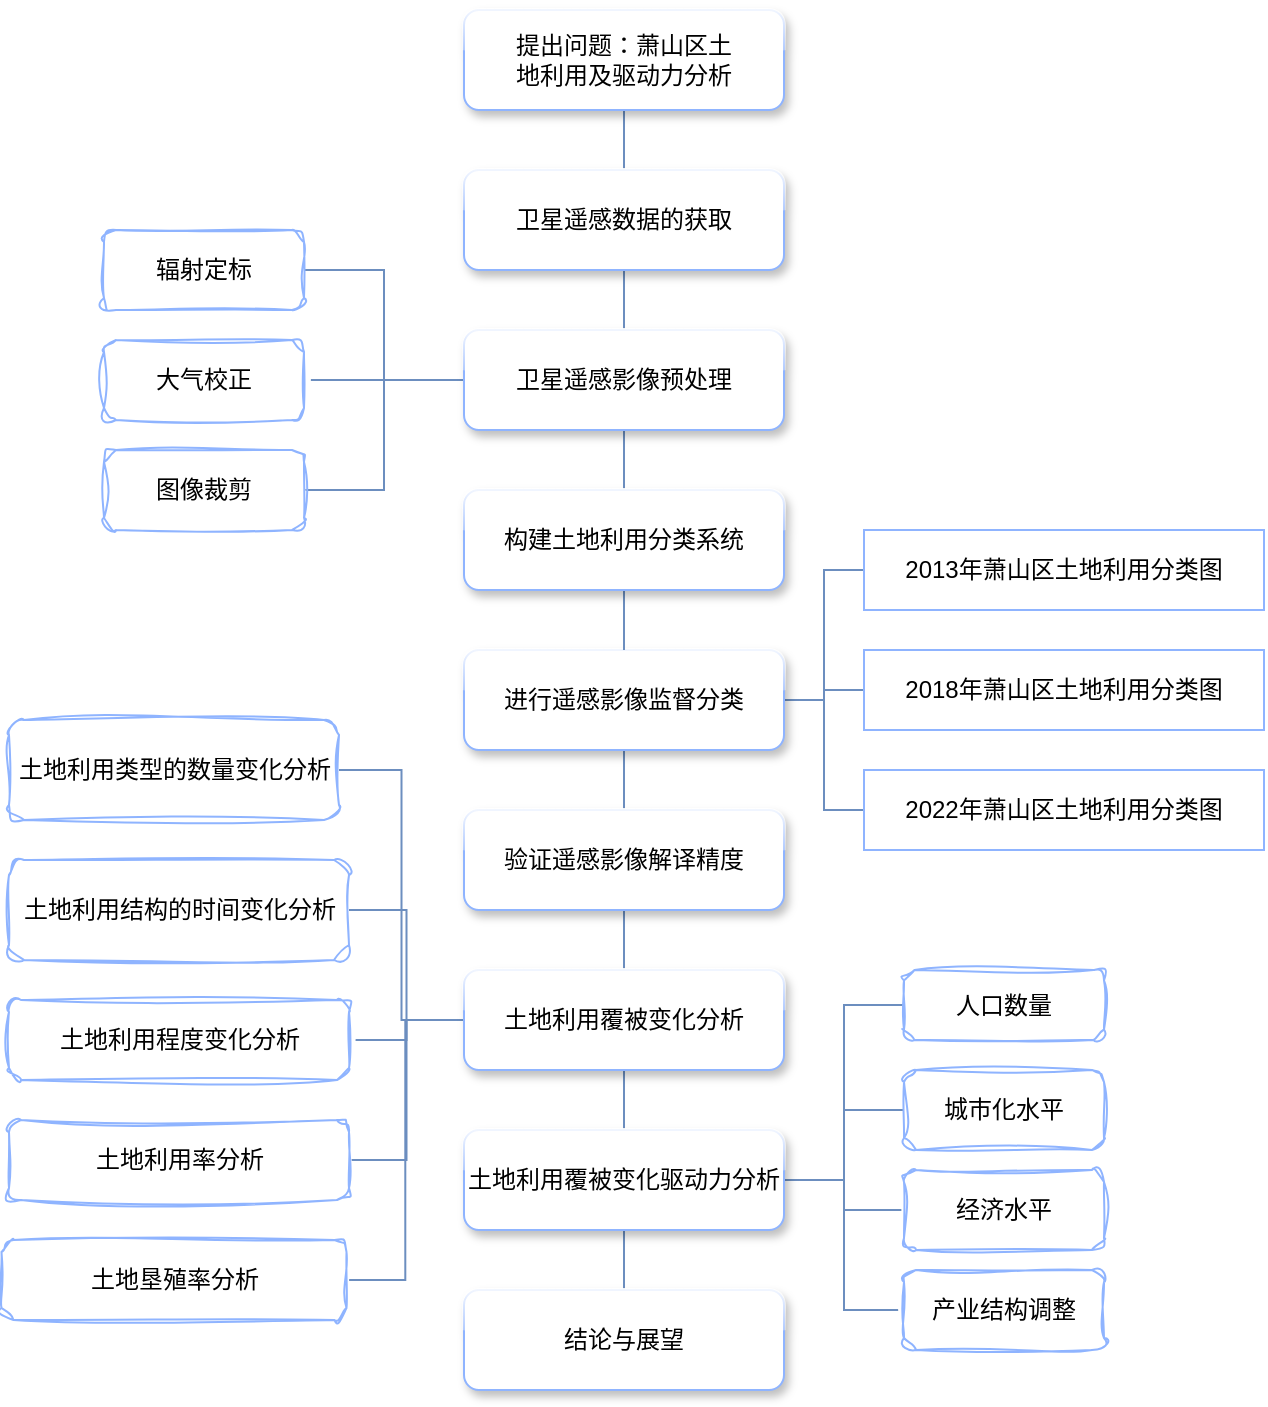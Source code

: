 <mxfile version="22.1.3" type="github">
  <diagram id="C5RBs43oDa-KdzZeNtuy" name="Page-1">
    <mxGraphModel dx="1702" dy="458" grid="1" gridSize="10" guides="1" tooltips="1" connect="1" arrows="1" fold="1" page="1" pageScale="1" pageWidth="827" pageHeight="1169" math="0" shadow="0">
      <root>
        <mxCell id="WIyWlLk6GJQsqaUBKTNV-0" />
        <mxCell id="WIyWlLk6GJQsqaUBKTNV-1" parent="WIyWlLk6GJQsqaUBKTNV-0" />
        <mxCell id="D9lZeBVPD3_RQaK8QXdw-2" style="edgeStyle=orthogonalEdgeStyle;rounded=0;orthogonalLoop=1;jettySize=auto;html=1;entryX=0.5;entryY=0;entryDx=0;entryDy=0;strokeColor=#6c8ebf;endArrow=none;endFill=0;fillColor=#dae8fc;" edge="1" parent="WIyWlLk6GJQsqaUBKTNV-1" target="D9lZeBVPD3_RQaK8QXdw-1">
          <mxGeometry relative="1" as="geometry">
            <mxPoint x="240" y="130" as="sourcePoint" />
          </mxGeometry>
        </mxCell>
        <mxCell id="D9lZeBVPD3_RQaK8QXdw-11" style="edgeStyle=orthogonalEdgeStyle;rounded=0;orthogonalLoop=1;jettySize=auto;html=1;entryX=0.5;entryY=0;entryDx=0;entryDy=0;endArrow=none;endFill=0;strokeColor=#6c8ebf;fillColor=#dae8fc;" edge="1" parent="WIyWlLk6GJQsqaUBKTNV-1" source="D9lZeBVPD3_RQaK8QXdw-1" target="D9lZeBVPD3_RQaK8QXdw-5">
          <mxGeometry relative="1" as="geometry" />
        </mxCell>
        <mxCell id="D9lZeBVPD3_RQaK8QXdw-1" value="&lt;div&gt;卫星遥感数据的获取&lt;/div&gt;" style="rounded=1;whiteSpace=wrap;html=1;fontSize=12;glass=1;strokeWidth=1;shadow=1;strokeColor=#8FB4FF;" vertex="1" parent="WIyWlLk6GJQsqaUBKTNV-1">
          <mxGeometry x="160" y="160" width="160" height="50" as="geometry" />
        </mxCell>
        <mxCell id="D9lZeBVPD3_RQaK8QXdw-4" value="&lt;div style=&quot;border-color: var(--border-color);&quot;&gt;提出问题：萧山区土&lt;/div&gt;&lt;div style=&quot;border-color: var(--border-color);&quot;&gt;地利用及驱动力分析&lt;/div&gt;" style="rounded=1;whiteSpace=wrap;html=1;fontSize=12;glass=1;strokeWidth=1;shadow=1;strokeColor=#8FB4FF;" vertex="1" parent="WIyWlLk6GJQsqaUBKTNV-1">
          <mxGeometry x="160" y="80" width="160" height="50" as="geometry" />
        </mxCell>
        <mxCell id="D9lZeBVPD3_RQaK8QXdw-12" style="edgeStyle=orthogonalEdgeStyle;rounded=0;orthogonalLoop=1;jettySize=auto;html=1;entryX=0.5;entryY=0;entryDx=0;entryDy=0;endArrow=none;endFill=0;strokeColor=#6c8ebf;fillColor=#dae8fc;" edge="1" parent="WIyWlLk6GJQsqaUBKTNV-1" source="D9lZeBVPD3_RQaK8QXdw-5" target="D9lZeBVPD3_RQaK8QXdw-8">
          <mxGeometry relative="1" as="geometry" />
        </mxCell>
        <mxCell id="D9lZeBVPD3_RQaK8QXdw-14" style="edgeStyle=orthogonalEdgeStyle;shape=connector;rounded=0;orthogonalLoop=1;jettySize=auto;html=1;labelBackgroundColor=default;strokeColor=#6c8ebf;align=center;verticalAlign=middle;fontFamily=Helvetica;fontSize=11;fontColor=default;endArrow=none;endFill=0;fillColor=#dae8fc;" edge="1" parent="WIyWlLk6GJQsqaUBKTNV-1" source="D9lZeBVPD3_RQaK8QXdw-5" target="D9lZeBVPD3_RQaK8QXdw-9">
          <mxGeometry relative="1" as="geometry">
            <Array as="points">
              <mxPoint x="100" y="265" />
              <mxPoint x="100" y="265" />
            </Array>
          </mxGeometry>
        </mxCell>
        <mxCell id="D9lZeBVPD3_RQaK8QXdw-15" style="edgeStyle=orthogonalEdgeStyle;shape=connector;rounded=0;orthogonalLoop=1;jettySize=auto;html=1;entryX=1;entryY=0.5;entryDx=0;entryDy=0;labelBackgroundColor=default;strokeColor=#6c8ebf;align=center;verticalAlign=middle;fontFamily=Helvetica;fontSize=11;fontColor=default;endArrow=none;endFill=0;fillColor=#dae8fc;" edge="1" parent="WIyWlLk6GJQsqaUBKTNV-1" source="D9lZeBVPD3_RQaK8QXdw-5" target="D9lZeBVPD3_RQaK8QXdw-10">
          <mxGeometry relative="1" as="geometry" />
        </mxCell>
        <mxCell id="D9lZeBVPD3_RQaK8QXdw-16" style="edgeStyle=orthogonalEdgeStyle;shape=connector;rounded=0;orthogonalLoop=1;jettySize=auto;html=1;entryX=1;entryY=0.5;entryDx=0;entryDy=0;labelBackgroundColor=default;strokeColor=#6c8ebf;align=center;verticalAlign=middle;fontFamily=Helvetica;fontSize=11;fontColor=default;endArrow=none;endFill=0;fillColor=#dae8fc;" edge="1" parent="WIyWlLk6GJQsqaUBKTNV-1" source="D9lZeBVPD3_RQaK8QXdw-5" target="D9lZeBVPD3_RQaK8QXdw-6">
          <mxGeometry relative="1" as="geometry" />
        </mxCell>
        <mxCell id="D9lZeBVPD3_RQaK8QXdw-5" value="&lt;div&gt;卫星遥感影像预处理&lt;/div&gt;" style="rounded=1;whiteSpace=wrap;html=1;fontSize=12;glass=1;strokeWidth=1;shadow=1;strokeColor=#8FB4FF;" vertex="1" parent="WIyWlLk6GJQsqaUBKTNV-1">
          <mxGeometry x="160" y="240" width="160" height="50" as="geometry" />
        </mxCell>
        <mxCell id="D9lZeBVPD3_RQaK8QXdw-6" value="辐射定标" style="rounded=1;whiteSpace=wrap;html=1;fontSize=12;glass=0;strokeWidth=1;shadow=0;strokeColor=#8FB4FF;sketch=1;curveFitting=1;jiggle=2;" vertex="1" parent="WIyWlLk6GJQsqaUBKTNV-1">
          <mxGeometry x="-20" y="190" width="100" height="40" as="geometry" />
        </mxCell>
        <mxCell id="D9lZeBVPD3_RQaK8QXdw-46" style="edgeStyle=orthogonalEdgeStyle;shape=connector;rounded=0;orthogonalLoop=1;jettySize=auto;html=1;entryX=0;entryY=0.5;entryDx=0;entryDy=0;labelBackgroundColor=default;strokeColor=#6c8ebf;align=center;verticalAlign=middle;fontFamily=Helvetica;fontSize=11;fontColor=default;endArrow=none;endFill=0;fillColor=#dae8fc;" edge="1" parent="WIyWlLk6GJQsqaUBKTNV-1" source="D9lZeBVPD3_RQaK8QXdw-7" target="D9lZeBVPD3_RQaK8QXdw-42">
          <mxGeometry relative="1" as="geometry" />
        </mxCell>
        <mxCell id="D9lZeBVPD3_RQaK8QXdw-47" style="edgeStyle=orthogonalEdgeStyle;shape=connector;rounded=0;orthogonalLoop=1;jettySize=auto;html=1;labelBackgroundColor=default;strokeColor=#6c8ebf;align=center;verticalAlign=middle;fontFamily=Helvetica;fontSize=11;fontColor=default;endArrow=none;endFill=0;fillColor=#dae8fc;" edge="1" parent="WIyWlLk6GJQsqaUBKTNV-1" source="D9lZeBVPD3_RQaK8QXdw-7" target="D9lZeBVPD3_RQaK8QXdw-43">
          <mxGeometry relative="1" as="geometry" />
        </mxCell>
        <mxCell id="D9lZeBVPD3_RQaK8QXdw-48" style="edgeStyle=orthogonalEdgeStyle;shape=connector;rounded=0;orthogonalLoop=1;jettySize=auto;html=1;entryX=0;entryY=0.5;entryDx=0;entryDy=0;labelBackgroundColor=default;strokeColor=#6c8ebf;align=center;verticalAlign=middle;fontFamily=Helvetica;fontSize=11;fontColor=default;endArrow=none;endFill=0;fillColor=#dae8fc;" edge="1" parent="WIyWlLk6GJQsqaUBKTNV-1" source="D9lZeBVPD3_RQaK8QXdw-7" target="D9lZeBVPD3_RQaK8QXdw-44">
          <mxGeometry relative="1" as="geometry" />
        </mxCell>
        <mxCell id="D9lZeBVPD3_RQaK8QXdw-50" style="edgeStyle=orthogonalEdgeStyle;shape=connector;rounded=0;orthogonalLoop=1;jettySize=auto;html=1;labelBackgroundColor=default;strokeColor=#6c8ebf;align=center;verticalAlign=middle;fontFamily=Helvetica;fontSize=11;fontColor=default;endArrow=none;endFill=0;fillColor=#dae8fc;" edge="1" parent="WIyWlLk6GJQsqaUBKTNV-1" source="D9lZeBVPD3_RQaK8QXdw-7" target="D9lZeBVPD3_RQaK8QXdw-17">
          <mxGeometry relative="1" as="geometry" />
        </mxCell>
        <mxCell id="D9lZeBVPD3_RQaK8QXdw-7" value="&lt;div&gt;进行遥感影像监督分&lt;span style=&quot;background-color: initial;&quot;&gt;类&lt;/span&gt;&lt;/div&gt;" style="rounded=1;whiteSpace=wrap;html=1;fontSize=12;glass=1;strokeWidth=1;shadow=1;strokeColor=#8FB4FF;" vertex="1" parent="WIyWlLk6GJQsqaUBKTNV-1">
          <mxGeometry x="160" y="400" width="160" height="50" as="geometry" />
        </mxCell>
        <mxCell id="D9lZeBVPD3_RQaK8QXdw-49" style="edgeStyle=orthogonalEdgeStyle;shape=connector;rounded=0;orthogonalLoop=1;jettySize=auto;html=1;labelBackgroundColor=default;strokeColor=#6c8ebf;align=center;verticalAlign=middle;fontFamily=Helvetica;fontSize=11;fontColor=default;endArrow=none;endFill=0;fillColor=#dae8fc;" edge="1" parent="WIyWlLk6GJQsqaUBKTNV-1" source="D9lZeBVPD3_RQaK8QXdw-8" target="D9lZeBVPD3_RQaK8QXdw-7">
          <mxGeometry relative="1" as="geometry" />
        </mxCell>
        <mxCell id="D9lZeBVPD3_RQaK8QXdw-8" value="&lt;div&gt;构建土地利用分类系&lt;span style=&quot;background-color: initial;&quot;&gt;统&lt;/span&gt;&lt;/div&gt;" style="rounded=1;whiteSpace=wrap;html=1;fontSize=12;glass=1;strokeWidth=1;shadow=1;strokeColor=#8FB4FF;" vertex="1" parent="WIyWlLk6GJQsqaUBKTNV-1">
          <mxGeometry x="160" y="320" width="160" height="50" as="geometry" />
        </mxCell>
        <mxCell id="D9lZeBVPD3_RQaK8QXdw-9" value="&lt;div&gt;大气校正&lt;/div&gt;" style="rounded=1;whiteSpace=wrap;html=1;fontSize=12;glass=0;strokeWidth=1;shadow=0;strokeColor=#8FB4FF;sketch=1;curveFitting=1;jiggle=2;" vertex="1" parent="WIyWlLk6GJQsqaUBKTNV-1">
          <mxGeometry x="-20" y="245" width="100" height="40" as="geometry" />
        </mxCell>
        <mxCell id="D9lZeBVPD3_RQaK8QXdw-10" value="&lt;div&gt;图像裁剪&lt;/div&gt;" style="rounded=1;whiteSpace=wrap;html=1;fontSize=12;glass=0;strokeWidth=1;shadow=0;strokeColor=#8FB4FF;sketch=1;curveFitting=1;jiggle=2;" vertex="1" parent="WIyWlLk6GJQsqaUBKTNV-1">
          <mxGeometry x="-20" y="300" width="100" height="40" as="geometry" />
        </mxCell>
        <mxCell id="D9lZeBVPD3_RQaK8QXdw-51" style="edgeStyle=orthogonalEdgeStyle;shape=connector;rounded=0;orthogonalLoop=1;jettySize=auto;html=1;labelBackgroundColor=default;strokeColor=#6c8ebf;align=center;verticalAlign=middle;fontFamily=Helvetica;fontSize=11;fontColor=default;endArrow=none;endFill=0;fillColor=#dae8fc;" edge="1" parent="WIyWlLk6GJQsqaUBKTNV-1" source="D9lZeBVPD3_RQaK8QXdw-17" target="D9lZeBVPD3_RQaK8QXdw-18">
          <mxGeometry relative="1" as="geometry" />
        </mxCell>
        <mxCell id="D9lZeBVPD3_RQaK8QXdw-17" value="&lt;div&gt;验证遥感影像解译精&lt;span style=&quot;background-color: initial;&quot;&gt;度&lt;/span&gt;&lt;/div&gt;" style="rounded=1;whiteSpace=wrap;html=1;fontSize=12;glass=1;strokeWidth=1;shadow=1;strokeColor=#8FB4FF;" vertex="1" parent="WIyWlLk6GJQsqaUBKTNV-1">
          <mxGeometry x="160" y="480" width="160" height="50" as="geometry" />
        </mxCell>
        <mxCell id="D9lZeBVPD3_RQaK8QXdw-27" style="edgeStyle=orthogonalEdgeStyle;shape=connector;rounded=0;orthogonalLoop=1;jettySize=auto;html=1;entryX=1;entryY=0.5;entryDx=0;entryDy=0;labelBackgroundColor=default;strokeColor=#6c8ebf;align=center;verticalAlign=middle;fontFamily=Helvetica;fontSize=11;fontColor=default;endArrow=none;endFill=0;fillColor=#dae8fc;" edge="1" parent="WIyWlLk6GJQsqaUBKTNV-1" source="D9lZeBVPD3_RQaK8QXdw-18" target="D9lZeBVPD3_RQaK8QXdw-26">
          <mxGeometry relative="1" as="geometry" />
        </mxCell>
        <mxCell id="D9lZeBVPD3_RQaK8QXdw-28" style="edgeStyle=orthogonalEdgeStyle;shape=connector;rounded=0;orthogonalLoop=1;jettySize=auto;html=1;entryX=1;entryY=0.5;entryDx=0;entryDy=0;labelBackgroundColor=default;strokeColor=#6c8ebf;align=center;verticalAlign=middle;fontFamily=Helvetica;fontSize=11;fontColor=default;endArrow=none;endFill=0;fillColor=#dae8fc;" edge="1" parent="WIyWlLk6GJQsqaUBKTNV-1" source="D9lZeBVPD3_RQaK8QXdw-18" target="D9lZeBVPD3_RQaK8QXdw-25">
          <mxGeometry relative="1" as="geometry" />
        </mxCell>
        <mxCell id="D9lZeBVPD3_RQaK8QXdw-30" style="edgeStyle=orthogonalEdgeStyle;shape=connector;rounded=0;orthogonalLoop=1;jettySize=auto;html=1;entryX=1;entryY=0.5;entryDx=0;entryDy=0;labelBackgroundColor=default;strokeColor=#6c8ebf;align=center;verticalAlign=middle;fontFamily=Helvetica;fontSize=11;fontColor=default;endArrow=none;endFill=0;fillColor=#dae8fc;" edge="1" parent="WIyWlLk6GJQsqaUBKTNV-1" source="D9lZeBVPD3_RQaK8QXdw-18" target="D9lZeBVPD3_RQaK8QXdw-24">
          <mxGeometry relative="1" as="geometry" />
        </mxCell>
        <mxCell id="D9lZeBVPD3_RQaK8QXdw-31" style="edgeStyle=orthogonalEdgeStyle;shape=connector;rounded=0;orthogonalLoop=1;jettySize=auto;html=1;entryX=1;entryY=0.5;entryDx=0;entryDy=0;labelBackgroundColor=default;strokeColor=#6c8ebf;align=center;verticalAlign=middle;fontFamily=Helvetica;fontSize=11;fontColor=default;endArrow=none;endFill=0;fillColor=#dae8fc;" edge="1" parent="WIyWlLk6GJQsqaUBKTNV-1" source="D9lZeBVPD3_RQaK8QXdw-18" target="D9lZeBVPD3_RQaK8QXdw-23">
          <mxGeometry relative="1" as="geometry" />
        </mxCell>
        <mxCell id="D9lZeBVPD3_RQaK8QXdw-32" style="edgeStyle=orthogonalEdgeStyle;shape=connector;rounded=0;orthogonalLoop=1;jettySize=auto;html=1;entryX=1;entryY=0.5;entryDx=0;entryDy=0;labelBackgroundColor=default;strokeColor=#6c8ebf;align=center;verticalAlign=middle;fontFamily=Helvetica;fontSize=11;fontColor=default;endArrow=none;endFill=0;fillColor=#dae8fc;" edge="1" parent="WIyWlLk6GJQsqaUBKTNV-1" source="D9lZeBVPD3_RQaK8QXdw-18" target="D9lZeBVPD3_RQaK8QXdw-22">
          <mxGeometry relative="1" as="geometry" />
        </mxCell>
        <mxCell id="D9lZeBVPD3_RQaK8QXdw-52" style="edgeStyle=orthogonalEdgeStyle;shape=connector;rounded=0;orthogonalLoop=1;jettySize=auto;html=1;labelBackgroundColor=default;strokeColor=#6c8ebf;align=center;verticalAlign=middle;fontFamily=Helvetica;fontSize=11;fontColor=default;endArrow=none;endFill=0;fillColor=#dae8fc;" edge="1" parent="WIyWlLk6GJQsqaUBKTNV-1" source="D9lZeBVPD3_RQaK8QXdw-18" target="D9lZeBVPD3_RQaK8QXdw-19">
          <mxGeometry relative="1" as="geometry" />
        </mxCell>
        <mxCell id="D9lZeBVPD3_RQaK8QXdw-18" value="&lt;div&gt;土地利用覆被变化分&lt;span style=&quot;background-color: initial;&quot;&gt;析&lt;/span&gt;&lt;/div&gt;" style="rounded=1;whiteSpace=wrap;html=1;fontSize=12;glass=1;strokeWidth=1;shadow=1;strokeColor=#8FB4FF;" vertex="1" parent="WIyWlLk6GJQsqaUBKTNV-1">
          <mxGeometry x="160" y="560" width="160" height="50" as="geometry" />
        </mxCell>
        <mxCell id="D9lZeBVPD3_RQaK8QXdw-38" style="edgeStyle=orthogonalEdgeStyle;shape=connector;rounded=0;orthogonalLoop=1;jettySize=auto;html=1;entryX=0;entryY=0.5;entryDx=0;entryDy=0;labelBackgroundColor=default;strokeColor=#6c8ebf;align=center;verticalAlign=middle;fontFamily=Helvetica;fontSize=11;fontColor=default;endArrow=none;endFill=0;fillColor=#dae8fc;" edge="1" parent="WIyWlLk6GJQsqaUBKTNV-1" source="D9lZeBVPD3_RQaK8QXdw-19" target="D9lZeBVPD3_RQaK8QXdw-35">
          <mxGeometry relative="1" as="geometry" />
        </mxCell>
        <mxCell id="D9lZeBVPD3_RQaK8QXdw-39" style="edgeStyle=orthogonalEdgeStyle;shape=connector;rounded=0;orthogonalLoop=1;jettySize=auto;html=1;entryX=0;entryY=0.5;entryDx=0;entryDy=0;labelBackgroundColor=default;strokeColor=#6c8ebf;align=center;verticalAlign=middle;fontFamily=Helvetica;fontSize=11;fontColor=default;endArrow=none;endFill=0;fillColor=#dae8fc;" edge="1" parent="WIyWlLk6GJQsqaUBKTNV-1" source="D9lZeBVPD3_RQaK8QXdw-19" target="D9lZeBVPD3_RQaK8QXdw-34">
          <mxGeometry relative="1" as="geometry" />
        </mxCell>
        <mxCell id="D9lZeBVPD3_RQaK8QXdw-40" style="edgeStyle=orthogonalEdgeStyle;shape=connector;rounded=0;orthogonalLoop=1;jettySize=auto;html=1;entryX=0;entryY=0.5;entryDx=0;entryDy=0;labelBackgroundColor=default;strokeColor=#6c8ebf;align=center;verticalAlign=middle;fontFamily=Helvetica;fontSize=11;fontColor=default;endArrow=none;endFill=0;fillColor=#dae8fc;" edge="1" parent="WIyWlLk6GJQsqaUBKTNV-1" source="D9lZeBVPD3_RQaK8QXdw-19" target="D9lZeBVPD3_RQaK8QXdw-33">
          <mxGeometry relative="1" as="geometry" />
        </mxCell>
        <mxCell id="D9lZeBVPD3_RQaK8QXdw-41" style="edgeStyle=orthogonalEdgeStyle;shape=connector;rounded=0;orthogonalLoop=1;jettySize=auto;html=1;entryX=0;entryY=0.5;entryDx=0;entryDy=0;labelBackgroundColor=default;strokeColor=#6c8ebf;align=center;verticalAlign=middle;fontFamily=Helvetica;fontSize=11;fontColor=default;endArrow=none;endFill=0;fillColor=#dae8fc;" edge="1" parent="WIyWlLk6GJQsqaUBKTNV-1" source="D9lZeBVPD3_RQaK8QXdw-19" target="D9lZeBVPD3_RQaK8QXdw-36">
          <mxGeometry relative="1" as="geometry" />
        </mxCell>
        <mxCell id="D9lZeBVPD3_RQaK8QXdw-53" style="edgeStyle=orthogonalEdgeStyle;shape=connector;rounded=0;orthogonalLoop=1;jettySize=auto;html=1;labelBackgroundColor=default;strokeColor=#6c8ebf;align=center;verticalAlign=middle;fontFamily=Helvetica;fontSize=11;fontColor=default;endArrow=none;endFill=0;fillColor=#dae8fc;" edge="1" parent="WIyWlLk6GJQsqaUBKTNV-1" source="D9lZeBVPD3_RQaK8QXdw-19" target="D9lZeBVPD3_RQaK8QXdw-20">
          <mxGeometry relative="1" as="geometry" />
        </mxCell>
        <mxCell id="D9lZeBVPD3_RQaK8QXdw-19" value="&lt;div&gt;土地利用覆被变化驱&lt;span style=&quot;background-color: initial;&quot;&gt;动力分析&lt;/span&gt;&lt;/div&gt;" style="rounded=1;whiteSpace=wrap;html=1;fontSize=12;glass=1;strokeWidth=1;shadow=1;strokeColor=#8FB4FF;" vertex="1" parent="WIyWlLk6GJQsqaUBKTNV-1">
          <mxGeometry x="160" y="640" width="160" height="50" as="geometry" />
        </mxCell>
        <mxCell id="D9lZeBVPD3_RQaK8QXdw-20" value="结论与展望" style="rounded=1;whiteSpace=wrap;html=1;fontSize=12;glass=1;strokeWidth=1;shadow=1;strokeColor=#8FB4FF;" vertex="1" parent="WIyWlLk6GJQsqaUBKTNV-1">
          <mxGeometry x="160" y="720" width="160" height="50" as="geometry" />
        </mxCell>
        <mxCell id="D9lZeBVPD3_RQaK8QXdw-22" value="&lt;div&gt;土地垦殖率分析&lt;/div&gt;" style="rounded=1;whiteSpace=wrap;html=1;fontSize=12;glass=0;strokeWidth=1;shadow=0;strokeColor=#8FB4FF;sketch=1;curveFitting=1;jiggle=2;" vertex="1" parent="WIyWlLk6GJQsqaUBKTNV-1">
          <mxGeometry x="-71.25" y="695" width="172.5" height="40" as="geometry" />
        </mxCell>
        <mxCell id="D9lZeBVPD3_RQaK8QXdw-23" value="&lt;div&gt;土地利用率分析&lt;/div&gt;" style="rounded=1;whiteSpace=wrap;html=1;fontSize=12;glass=0;strokeWidth=1;shadow=0;strokeColor=#8FB4FF;sketch=1;curveFitting=1;jiggle=2;" vertex="1" parent="WIyWlLk6GJQsqaUBKTNV-1">
          <mxGeometry x="-67.5" y="635" width="170" height="40" as="geometry" />
        </mxCell>
        <mxCell id="D9lZeBVPD3_RQaK8QXdw-24" value="&lt;div&gt;土地利用程度变化分&lt;span style=&quot;background-color: initial;&quot;&gt;析&lt;/span&gt;&lt;/div&gt;" style="rounded=1;whiteSpace=wrap;html=1;fontSize=12;glass=0;strokeWidth=1;shadow=0;strokeColor=#8FB4FF;sketch=1;curveFitting=1;jiggle=2;" vertex="1" parent="WIyWlLk6GJQsqaUBKTNV-1">
          <mxGeometry x="-67.5" y="575" width="170" height="40" as="geometry" />
        </mxCell>
        <mxCell id="D9lZeBVPD3_RQaK8QXdw-25" value="&lt;div&gt;土地利用结构的时间&lt;span style=&quot;background-color: initial;&quot;&gt;变化分析&lt;/span&gt;&lt;/div&gt;" style="rounded=1;whiteSpace=wrap;html=1;fontSize=12;glass=0;strokeWidth=1;shadow=0;strokeColor=#8FB4FF;sketch=1;curveFitting=1;jiggle=2;" vertex="1" parent="WIyWlLk6GJQsqaUBKTNV-1">
          <mxGeometry x="-67.5" y="505" width="170" height="50" as="geometry" />
        </mxCell>
        <mxCell id="D9lZeBVPD3_RQaK8QXdw-26" value="&lt;div&gt;土地利用类型的数量&lt;span style=&quot;background-color: initial;&quot;&gt;变化分析&lt;/span&gt;&lt;/div&gt;" style="rounded=1;whiteSpace=wrap;html=1;fontSize=12;glass=0;strokeWidth=1;shadow=0;strokeColor=#8FB4FF;sketch=1;curveFitting=1;jiggle=2;" vertex="1" parent="WIyWlLk6GJQsqaUBKTNV-1">
          <mxGeometry x="-67.5" y="435" width="165" height="50" as="geometry" />
        </mxCell>
        <mxCell id="D9lZeBVPD3_RQaK8QXdw-33" value="经济水平" style="rounded=1;whiteSpace=wrap;html=1;fontSize=12;glass=0;strokeWidth=1;shadow=0;strokeColor=#8FB4FF;sketch=1;curveFitting=1;jiggle=2;" vertex="1" parent="WIyWlLk6GJQsqaUBKTNV-1">
          <mxGeometry x="380" y="660" width="100" height="40" as="geometry" />
        </mxCell>
        <mxCell id="D9lZeBVPD3_RQaK8QXdw-34" value="城市化水平" style="rounded=1;whiteSpace=wrap;html=1;fontSize=12;glass=0;strokeWidth=1;shadow=0;strokeColor=#8FB4FF;sketch=1;curveFitting=1;jiggle=2;" vertex="1" parent="WIyWlLk6GJQsqaUBKTNV-1">
          <mxGeometry x="380" y="610" width="100" height="40" as="geometry" />
        </mxCell>
        <mxCell id="D9lZeBVPD3_RQaK8QXdw-35" value="人口数量" style="rounded=1;whiteSpace=wrap;html=1;fontSize=12;glass=0;strokeWidth=1;shadow=0;strokeColor=#8FB4FF;sketch=1;curveFitting=1;jiggle=2;" vertex="1" parent="WIyWlLk6GJQsqaUBKTNV-1">
          <mxGeometry x="380" y="560" width="100" height="35" as="geometry" />
        </mxCell>
        <mxCell id="D9lZeBVPD3_RQaK8QXdw-36" value="产业结构调整" style="rounded=1;whiteSpace=wrap;html=1;fontSize=12;glass=0;strokeWidth=1;shadow=0;strokeColor=#8FB4FF;sketch=1;curveFitting=1;jiggle=2;" vertex="1" parent="WIyWlLk6GJQsqaUBKTNV-1">
          <mxGeometry x="380" y="710" width="100" height="40" as="geometry" />
        </mxCell>
        <mxCell id="D9lZeBVPD3_RQaK8QXdw-42" value="2013年萧山区土地利用分类图" style="rounded=0;whiteSpace=wrap;html=1;fontSize=12;glass=0;strokeWidth=1;shadow=0;strokeColor=#8FB4FF;" vertex="1" parent="WIyWlLk6GJQsqaUBKTNV-1">
          <mxGeometry x="360" y="340" width="200" height="40" as="geometry" />
        </mxCell>
        <mxCell id="D9lZeBVPD3_RQaK8QXdw-43" value="2018年萧山区土地利用分类图" style="rounded=0;whiteSpace=wrap;html=1;fontSize=12;glass=0;strokeWidth=1;shadow=0;strokeColor=#8FB4FF;" vertex="1" parent="WIyWlLk6GJQsqaUBKTNV-1">
          <mxGeometry x="360" y="400" width="200" height="40" as="geometry" />
        </mxCell>
        <mxCell id="D9lZeBVPD3_RQaK8QXdw-44" value="2022年萧山区土地利用分类图" style="rounded=0;whiteSpace=wrap;html=1;fontSize=12;glass=0;strokeWidth=1;shadow=0;strokeColor=#8FB4FF;" vertex="1" parent="WIyWlLk6GJQsqaUBKTNV-1">
          <mxGeometry x="360" y="460" width="200" height="40" as="geometry" />
        </mxCell>
      </root>
    </mxGraphModel>
  </diagram>
</mxfile>
